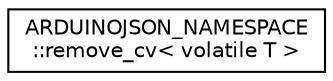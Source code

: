 digraph "Graphical Class Hierarchy"
{
 // LATEX_PDF_SIZE
  edge [fontname="Helvetica",fontsize="10",labelfontname="Helvetica",labelfontsize="10"];
  node [fontname="Helvetica",fontsize="10",shape=record];
  rankdir="LR";
  Node0 [label="ARDUINOJSON_NAMESPACE\l::remove_cv\< volatile T \>",height=0.2,width=0.4,color="black", fillcolor="white", style="filled",URL="$structARDUINOJSON__NAMESPACE_1_1remove__cv_3_01volatile_01T_01_4.html",tooltip=" "];
}
